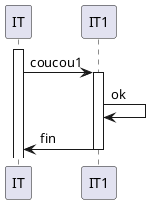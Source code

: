 {
  "sha1": "7xzt19ww3rvnpl3kag7rg6og8s9nyl4",
  "insertion": {
    "when": "2024-05-30T20:48:20.206Z",
    "user": "plantuml@gmail.com"
  }
}
@startuml
IT++

IT->IT1 : coucou1 
IT1++
IT1->IT1 : ok
IT1->IT : fin
IT1--

@enduml
